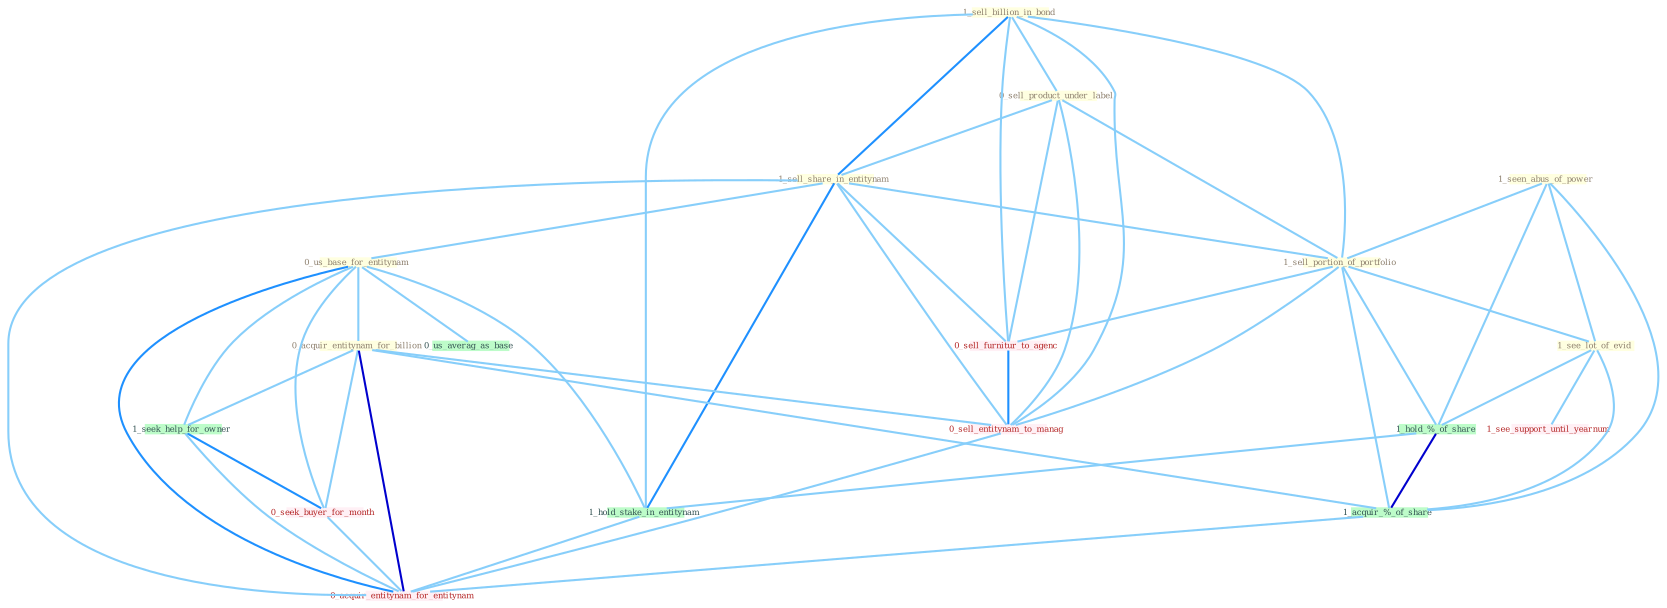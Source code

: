 Graph G{ 
    node
    [shape=polygon,style=filled,width=.5,height=.06,color="#BDFCC9",fixedsize=true,fontsize=4,
    fontcolor="#2f4f4f"];
    {node
    [color="#ffffe0", fontcolor="#8b7d6b"] "1_sell_billion_in_bond " "0_sell_product_under_label " "1_sell_share_in_entitynam " "1_seen_abus_of_power " "0_us_base_for_entitynam " "1_sell_portion_of_portfolio " "0_acquir_entitynam_for_billion " "1_see_lot_of_evid "}
{node [color="#fff0f5", fontcolor="#b22222"] "0_seek_buyer_for_month " "1_see_support_until_yearnum " "0_sell_furnitur_to_agenc " "0_sell_entitynam_to_manag " "0_acquir_entitynam_for_entitynam "}
edge [color="#B0E2FF"];

	"1_sell_billion_in_bond " -- "0_sell_product_under_label " [w="1", color="#87cefa" ];
	"1_sell_billion_in_bond " -- "1_sell_share_in_entitynam " [w="2", color="#1e90ff" , len=0.8];
	"1_sell_billion_in_bond " -- "1_sell_portion_of_portfolio " [w="1", color="#87cefa" ];
	"1_sell_billion_in_bond " -- "1_hold_stake_in_entitynam " [w="1", color="#87cefa" ];
	"1_sell_billion_in_bond " -- "0_sell_furnitur_to_agenc " [w="1", color="#87cefa" ];
	"1_sell_billion_in_bond " -- "0_sell_entitynam_to_manag " [w="1", color="#87cefa" ];
	"0_sell_product_under_label " -- "1_sell_share_in_entitynam " [w="1", color="#87cefa" ];
	"0_sell_product_under_label " -- "1_sell_portion_of_portfolio " [w="1", color="#87cefa" ];
	"0_sell_product_under_label " -- "0_sell_furnitur_to_agenc " [w="1", color="#87cefa" ];
	"0_sell_product_under_label " -- "0_sell_entitynam_to_manag " [w="1", color="#87cefa" ];
	"1_sell_share_in_entitynam " -- "0_us_base_for_entitynam " [w="1", color="#87cefa" ];
	"1_sell_share_in_entitynam " -- "1_sell_portion_of_portfolio " [w="1", color="#87cefa" ];
	"1_sell_share_in_entitynam " -- "1_hold_stake_in_entitynam " [w="2", color="#1e90ff" , len=0.8];
	"1_sell_share_in_entitynam " -- "0_sell_furnitur_to_agenc " [w="1", color="#87cefa" ];
	"1_sell_share_in_entitynam " -- "0_sell_entitynam_to_manag " [w="1", color="#87cefa" ];
	"1_sell_share_in_entitynam " -- "0_acquir_entitynam_for_entitynam " [w="1", color="#87cefa" ];
	"1_seen_abus_of_power " -- "1_sell_portion_of_portfolio " [w="1", color="#87cefa" ];
	"1_seen_abus_of_power " -- "1_see_lot_of_evid " [w="1", color="#87cefa" ];
	"1_seen_abus_of_power " -- "1_hold_%_of_share " [w="1", color="#87cefa" ];
	"1_seen_abus_of_power " -- "1_acquir_%_of_share " [w="1", color="#87cefa" ];
	"0_us_base_for_entitynam " -- "0_acquir_entitynam_for_billion " [w="1", color="#87cefa" ];
	"0_us_base_for_entitynam " -- "1_hold_stake_in_entitynam " [w="1", color="#87cefa" ];
	"0_us_base_for_entitynam " -- "1_seek_help_for_owner " [w="1", color="#87cefa" ];
	"0_us_base_for_entitynam " -- "0_seek_buyer_for_month " [w="1", color="#87cefa" ];
	"0_us_base_for_entitynam " -- "0_us_averag_as_base " [w="1", color="#87cefa" ];
	"0_us_base_for_entitynam " -- "0_acquir_entitynam_for_entitynam " [w="2", color="#1e90ff" , len=0.8];
	"1_sell_portion_of_portfolio " -- "1_see_lot_of_evid " [w="1", color="#87cefa" ];
	"1_sell_portion_of_portfolio " -- "1_hold_%_of_share " [w="1", color="#87cefa" ];
	"1_sell_portion_of_portfolio " -- "1_acquir_%_of_share " [w="1", color="#87cefa" ];
	"1_sell_portion_of_portfolio " -- "0_sell_furnitur_to_agenc " [w="1", color="#87cefa" ];
	"1_sell_portion_of_portfolio " -- "0_sell_entitynam_to_manag " [w="1", color="#87cefa" ];
	"0_acquir_entitynam_for_billion " -- "1_seek_help_for_owner " [w="1", color="#87cefa" ];
	"0_acquir_entitynam_for_billion " -- "0_seek_buyer_for_month " [w="1", color="#87cefa" ];
	"0_acquir_entitynam_for_billion " -- "1_acquir_%_of_share " [w="1", color="#87cefa" ];
	"0_acquir_entitynam_for_billion " -- "0_sell_entitynam_to_manag " [w="1", color="#87cefa" ];
	"0_acquir_entitynam_for_billion " -- "0_acquir_entitynam_for_entitynam " [w="3", color="#0000cd" , len=0.6];
	"1_see_lot_of_evid " -- "1_hold_%_of_share " [w="1", color="#87cefa" ];
	"1_see_lot_of_evid " -- "1_acquir_%_of_share " [w="1", color="#87cefa" ];
	"1_see_lot_of_evid " -- "1_see_support_until_yearnum " [w="1", color="#87cefa" ];
	"1_hold_%_of_share " -- "1_hold_stake_in_entitynam " [w="1", color="#87cefa" ];
	"1_hold_%_of_share " -- "1_acquir_%_of_share " [w="3", color="#0000cd" , len=0.6];
	"1_hold_stake_in_entitynam " -- "0_acquir_entitynam_for_entitynam " [w="1", color="#87cefa" ];
	"1_seek_help_for_owner " -- "0_seek_buyer_for_month " [w="2", color="#1e90ff" , len=0.8];
	"1_seek_help_for_owner " -- "0_acquir_entitynam_for_entitynam " [w="1", color="#87cefa" ];
	"0_seek_buyer_for_month " -- "0_acquir_entitynam_for_entitynam " [w="1", color="#87cefa" ];
	"1_acquir_%_of_share " -- "0_acquir_entitynam_for_entitynam " [w="1", color="#87cefa" ];
	"0_sell_furnitur_to_agenc " -- "0_sell_entitynam_to_manag " [w="2", color="#1e90ff" , len=0.8];
	"0_sell_entitynam_to_manag " -- "0_acquir_entitynam_for_entitynam " [w="1", color="#87cefa" ];
}